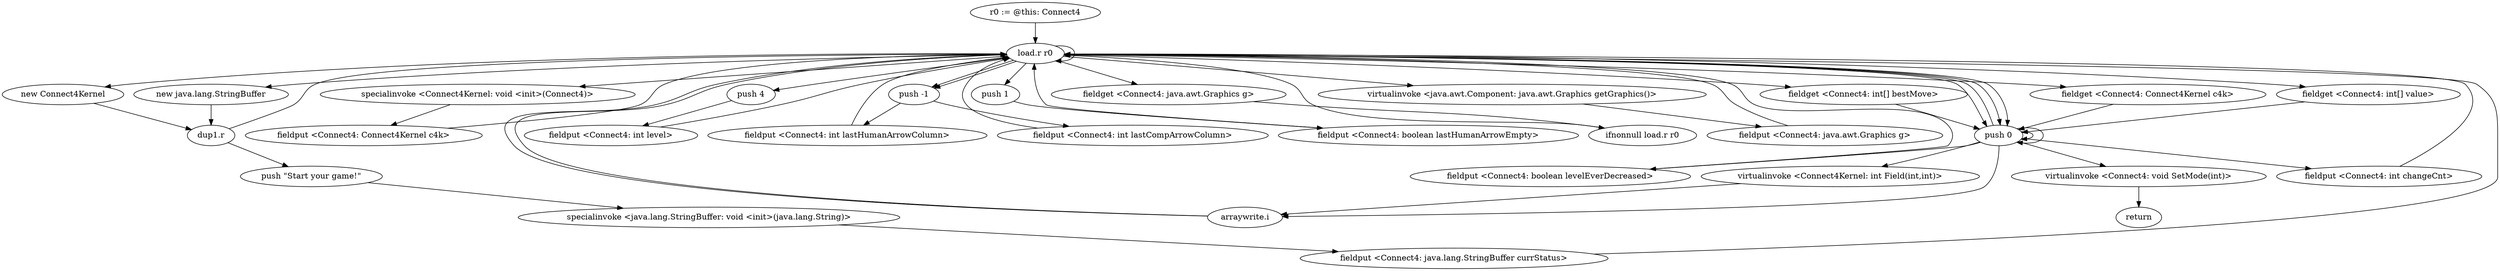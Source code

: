 digraph "" {
    "r0 := @this: Connect4"
    "load.r r0"
    "r0 := @this: Connect4"->"load.r r0";
    "new Connect4Kernel"
    "load.r r0"->"new Connect4Kernel";
    "dup1.r"
    "new Connect4Kernel"->"dup1.r";
    "dup1.r"->"load.r r0";
    "specialinvoke <Connect4Kernel: void <init>(Connect4)>"
    "load.r r0"->"specialinvoke <Connect4Kernel: void <init>(Connect4)>";
    "fieldput <Connect4: Connect4Kernel c4k>"
    "specialinvoke <Connect4Kernel: void <init>(Connect4)>"->"fieldput <Connect4: Connect4Kernel c4k>";
    "fieldput <Connect4: Connect4Kernel c4k>"->"load.r r0";
    "fieldget <Connect4: int[] bestMove>"
    "load.r r0"->"fieldget <Connect4: int[] bestMove>";
    "push 0"
    "fieldget <Connect4: int[] bestMove>"->"push 0";
    "push 0"->"load.r r0";
    "fieldget <Connect4: Connect4Kernel c4k>"
    "load.r r0"->"fieldget <Connect4: Connect4Kernel c4k>";
    "fieldget <Connect4: Connect4Kernel c4k>"->"push 0";
    "push 0"->"push 0";
    "virtualinvoke <Connect4Kernel: int Field(int,int)>"
    "push 0"->"virtualinvoke <Connect4Kernel: int Field(int,int)>";
    "arraywrite.i"
    "virtualinvoke <Connect4Kernel: int Field(int,int)>"->"arraywrite.i";
    "arraywrite.i"->"load.r r0";
    "fieldget <Connect4: int[] value>"
    "load.r r0"->"fieldget <Connect4: int[] value>";
    "fieldget <Connect4: int[] value>"->"push 0";
    "push 0"->"push 0";
    "push 0"->"arraywrite.i";
    "arraywrite.i"->"load.r r0";
    "push 4"
    "load.r r0"->"push 4";
    "fieldput <Connect4: int level>"
    "push 4"->"fieldput <Connect4: int level>";
    "fieldput <Connect4: int level>"->"load.r r0";
    "load.r r0"->"push 0";
    "fieldput <Connect4: boolean levelEverDecreased>"
    "push 0"->"fieldput <Connect4: boolean levelEverDecreased>";
    "fieldput <Connect4: boolean levelEverDecreased>"->"load.r r0";
    "load.r r0"->"push 0";
    "fieldput <Connect4: int changeCnt>"
    "push 0"->"fieldput <Connect4: int changeCnt>";
    "fieldput <Connect4: int changeCnt>"->"load.r r0";
    "push -1"
    "load.r r0"->"push -1";
    "fieldput <Connect4: int lastHumanArrowColumn>"
    "push -1"->"fieldput <Connect4: int lastHumanArrowColumn>";
    "fieldput <Connect4: int lastHumanArrowColumn>"->"load.r r0";
    "load.r r0"->"push -1";
    "fieldput <Connect4: int lastCompArrowColumn>"
    "push -1"->"fieldput <Connect4: int lastCompArrowColumn>";
    "fieldput <Connect4: int lastCompArrowColumn>"->"load.r r0";
    "push 1"
    "load.r r0"->"push 1";
    "fieldput <Connect4: boolean lastHumanArrowEmpty>"
    "push 1"->"fieldput <Connect4: boolean lastHumanArrowEmpty>";
    "fieldput <Connect4: boolean lastHumanArrowEmpty>"->"load.r r0";
    "new java.lang.StringBuffer"
    "load.r r0"->"new java.lang.StringBuffer";
    "new java.lang.StringBuffer"->"dup1.r";
    "push \"Start your game!\""
    "dup1.r"->"push \"Start your game!\"";
    "specialinvoke <java.lang.StringBuffer: void <init>(java.lang.String)>"
    "push \"Start your game!\""->"specialinvoke <java.lang.StringBuffer: void <init>(java.lang.String)>";
    "fieldput <Connect4: java.lang.StringBuffer currStatus>"
    "specialinvoke <java.lang.StringBuffer: void <init>(java.lang.String)>"->"fieldput <Connect4: java.lang.StringBuffer currStatus>";
    "fieldput <Connect4: java.lang.StringBuffer currStatus>"->"load.r r0";
    "fieldget <Connect4: java.awt.Graphics g>"
    "load.r r0"->"fieldget <Connect4: java.awt.Graphics g>";
    "ifnonnull load.r r0"
    "fieldget <Connect4: java.awt.Graphics g>"->"ifnonnull load.r r0";
    "ifnonnull load.r r0"->"load.r r0";
    "load.r r0"->"load.r r0";
    "virtualinvoke <java.awt.Component: java.awt.Graphics getGraphics()>"
    "load.r r0"->"virtualinvoke <java.awt.Component: java.awt.Graphics getGraphics()>";
    "fieldput <Connect4: java.awt.Graphics g>"
    "virtualinvoke <java.awt.Component: java.awt.Graphics getGraphics()>"->"fieldput <Connect4: java.awt.Graphics g>";
    "fieldput <Connect4: java.awt.Graphics g>"->"load.r r0";
    "load.r r0"->"push 0";
    "virtualinvoke <Connect4: void SetMode(int)>"
    "push 0"->"virtualinvoke <Connect4: void SetMode(int)>";
    "return"
    "virtualinvoke <Connect4: void SetMode(int)>"->"return";
}
